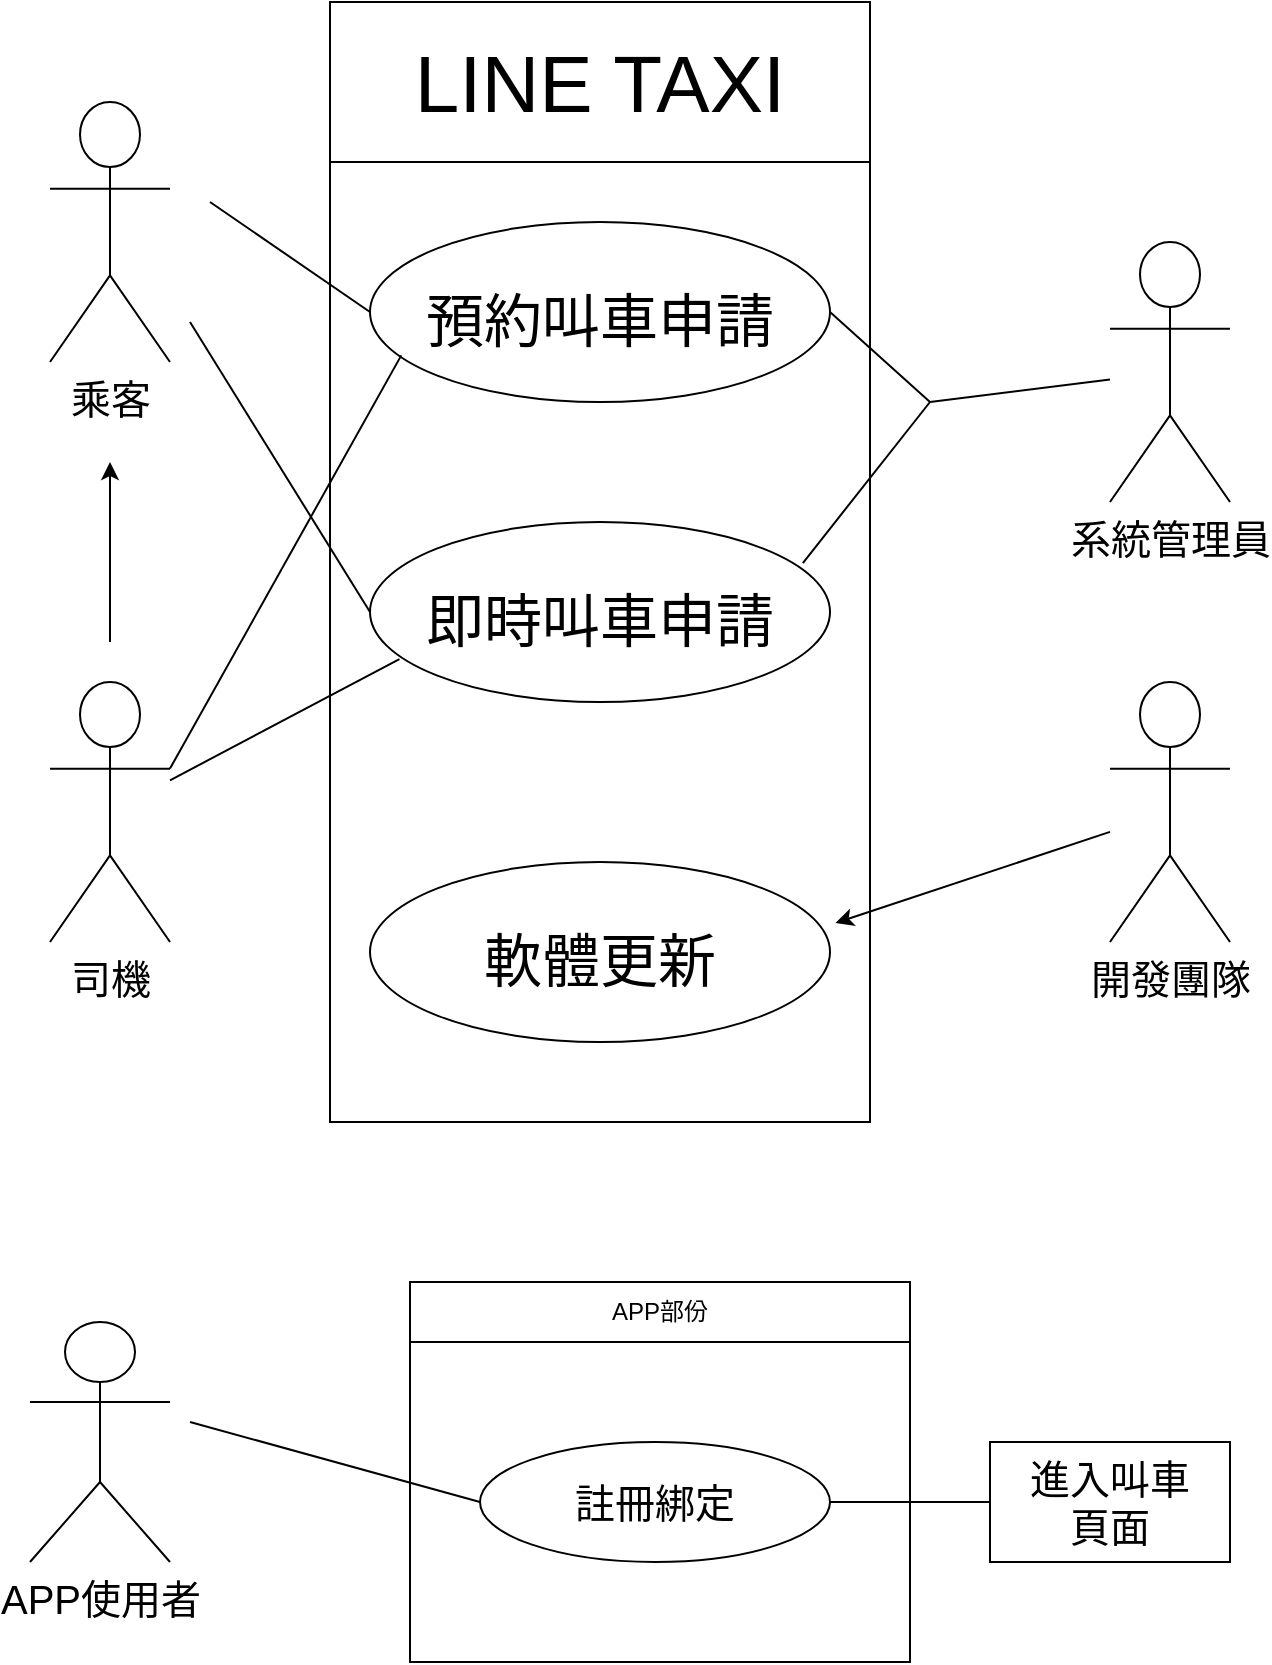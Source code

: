 <mxfile>
    <diagram id="wcwW6e0wuBS18QGlgBkM" name="第1頁">
        <mxGraphModel dx="1011" dy="509" grid="1" gridSize="10" guides="1" tooltips="1" connect="1" arrows="1" fold="1" page="1" pageScale="1" pageWidth="827" pageHeight="1169" math="0" shadow="0">
            <root>
                <mxCell id="0"/>
                <mxCell id="1" parent="0"/>
                <mxCell id="3" value="" style="rounded=0;whiteSpace=wrap;html=1;fillColor=none;" parent="1" vertex="1">
                    <mxGeometry x="230" y="50" width="270" height="560" as="geometry"/>
                </mxCell>
                <mxCell id="18" style="edgeStyle=none;html=1;entryX=0;entryY=0.5;entryDx=0;entryDy=0;fontSize=20;endArrow=none;endFill=0;" parent="1" target="10" edge="1">
                    <mxGeometry relative="1" as="geometry">
                        <mxPoint x="170" y="150" as="sourcePoint"/>
                    </mxGeometry>
                </mxCell>
                <mxCell id="19" style="edgeStyle=none;html=1;entryX=0;entryY=0.5;entryDx=0;entryDy=0;fontSize=20;endArrow=none;endFill=0;" parent="1" target="11" edge="1">
                    <mxGeometry relative="1" as="geometry">
                        <mxPoint x="160" y="210" as="sourcePoint"/>
                    </mxGeometry>
                </mxCell>
                <mxCell id="5" value="&lt;font style=&quot;font-size: 20px;&quot;&gt;乘客&lt;/font&gt;" style="shape=umlActor;verticalLabelPosition=bottom;verticalAlign=top;html=1;outlineConnect=0;fillColor=none;" parent="1" vertex="1">
                    <mxGeometry x="90" y="100" width="60" height="130" as="geometry"/>
                </mxCell>
                <mxCell id="26" style="edgeStyle=none;html=1;fontSize=20;endArrow=none;endFill=0;entryX=0.064;entryY=0.762;entryDx=0;entryDy=0;entryPerimeter=0;" parent="1" source="6" target="11" edge="1">
                    <mxGeometry relative="1" as="geometry">
                        <mxPoint x="270" y="370" as="targetPoint"/>
                    </mxGeometry>
                </mxCell>
                <mxCell id="27" style="edgeStyle=none;html=1;fontSize=20;endArrow=classic;endFill=1;" parent="1" edge="1">
                    <mxGeometry relative="1" as="geometry">
                        <mxPoint x="120.0" y="280" as="targetPoint"/>
                        <mxPoint x="120" y="370" as="sourcePoint"/>
                    </mxGeometry>
                </mxCell>
                <mxCell id="28" style="edgeStyle=none;html=1;exitX=1;exitY=0.333;exitDx=0;exitDy=0;exitPerimeter=0;fontSize=20;endArrow=none;endFill=0;entryX=0.068;entryY=0.741;entryDx=0;entryDy=0;entryPerimeter=0;" parent="1" source="6" target="10" edge="1">
                    <mxGeometry relative="1" as="geometry">
                        <mxPoint x="260" y="240" as="targetPoint"/>
                    </mxGeometry>
                </mxCell>
                <mxCell id="6" value="&lt;font style=&quot;font-size: 20px;&quot;&gt;司機&lt;/font&gt;" style="shape=umlActor;verticalLabelPosition=bottom;verticalAlign=top;html=1;outlineConnect=0;fillColor=none;" parent="1" vertex="1">
                    <mxGeometry x="90" y="390" width="60" height="130" as="geometry"/>
                </mxCell>
                <mxCell id="8" value="" style="rounded=0;whiteSpace=wrap;html=1;fillColor=none;" parent="1" vertex="1">
                    <mxGeometry x="230" y="50" width="270" height="80" as="geometry"/>
                </mxCell>
                <mxCell id="9" value="&lt;font style=&quot;font-size: 40px;&quot;&gt;LINE TAXI&lt;/font&gt;" style="text;html=1;strokeColor=none;fillColor=none;align=center;verticalAlign=middle;whiteSpace=wrap;rounded=0;" parent="1" vertex="1">
                    <mxGeometry x="230" y="50" width="270" height="80" as="geometry"/>
                </mxCell>
                <mxCell id="10" value="&lt;font style=&quot;font-size: 29px;&quot;&gt;預約叫車申請&lt;/font&gt;" style="ellipse;whiteSpace=wrap;html=1;fontSize=40;fillColor=none;" parent="1" vertex="1">
                    <mxGeometry x="250" y="160" width="230" height="90" as="geometry"/>
                </mxCell>
                <mxCell id="11" value="&lt;font style=&quot;font-size: 29px;&quot;&gt;即時叫車申請&lt;/font&gt;" style="ellipse;whiteSpace=wrap;html=1;fontSize=40;fillColor=none;" parent="1" vertex="1">
                    <mxGeometry x="250" y="310" width="230" height="90" as="geometry"/>
                </mxCell>
                <mxCell id="12" value="&lt;font style=&quot;font-size: 29px;&quot;&gt;軟體更新&lt;/font&gt;" style="ellipse;whiteSpace=wrap;html=1;fontSize=40;fillColor=none;" parent="1" vertex="1">
                    <mxGeometry x="250" y="480" width="230" height="90" as="geometry"/>
                </mxCell>
                <mxCell id="20" style="edgeStyle=none;html=1;fontSize=20;endArrow=none;endFill=0;" parent="1" source="16" edge="1">
                    <mxGeometry relative="1" as="geometry">
                        <mxPoint x="530" y="250" as="targetPoint"/>
                    </mxGeometry>
                </mxCell>
                <mxCell id="16" value="&lt;font style=&quot;font-size: 20px;&quot;&gt;系統管理員&lt;/font&gt;" style="shape=umlActor;verticalLabelPosition=bottom;verticalAlign=top;html=1;outlineConnect=0;fillColor=none;" parent="1" vertex="1">
                    <mxGeometry x="620" y="170" width="60" height="130" as="geometry"/>
                </mxCell>
                <mxCell id="25" style="edgeStyle=none;html=1;entryX=1.012;entryY=0.339;entryDx=0;entryDy=0;entryPerimeter=0;fontSize=20;endArrow=classic;endFill=1;" parent="1" source="17" target="12" edge="1">
                    <mxGeometry relative="1" as="geometry"/>
                </mxCell>
                <mxCell id="17" value="&lt;font style=&quot;font-size: 20px;&quot;&gt;開發團隊&lt;/font&gt;" style="shape=umlActor;verticalLabelPosition=bottom;verticalAlign=top;html=1;outlineConnect=0;fillColor=none;" parent="1" vertex="1">
                    <mxGeometry x="620" y="390" width="60" height="130" as="geometry"/>
                </mxCell>
                <mxCell id="21" value="" style="endArrow=none;html=1;fontSize=20;exitX=1;exitY=0.5;exitDx=0;exitDy=0;" parent="1" source="10" edge="1">
                    <mxGeometry width="50" height="50" relative="1" as="geometry">
                        <mxPoint x="390" y="350" as="sourcePoint"/>
                        <mxPoint x="530" y="250" as="targetPoint"/>
                    </mxGeometry>
                </mxCell>
                <mxCell id="23" value="" style="endArrow=none;html=1;fontSize=20;exitX=0.941;exitY=0.228;exitDx=0;exitDy=0;exitPerimeter=0;" parent="1" source="11" edge="1">
                    <mxGeometry width="50" height="50" relative="1" as="geometry">
                        <mxPoint x="480" y="300" as="sourcePoint"/>
                        <mxPoint x="530" y="250" as="targetPoint"/>
                    </mxGeometry>
                </mxCell>
                <mxCell id="33" value="" style="rounded=0;whiteSpace=wrap;html=1;" parent="1" vertex="1">
                    <mxGeometry x="270" y="690" width="250" height="190" as="geometry"/>
                </mxCell>
                <mxCell id="34" value="APP部份" style="rounded=0;whiteSpace=wrap;html=1;" parent="1" vertex="1">
                    <mxGeometry x="270" y="690" width="250" height="30" as="geometry"/>
                </mxCell>
                <mxCell id="41" style="edgeStyle=none;html=1;fontSize=20;endArrow=none;endFill=0;exitX=1;exitY=0.5;exitDx=0;exitDy=0;" parent="1" source="36" edge="1">
                    <mxGeometry relative="1" as="geometry">
                        <mxPoint x="590" y="800" as="targetPoint"/>
                    </mxGeometry>
                </mxCell>
                <mxCell id="36" value="&lt;font style=&quot;font-size: 20px;&quot;&gt;註冊綁定&lt;/font&gt;" style="ellipse;whiteSpace=wrap;html=1;" parent="1" vertex="1">
                    <mxGeometry x="305" y="770" width="175" height="60" as="geometry"/>
                </mxCell>
                <mxCell id="39" style="edgeStyle=none;html=1;fontSize=20;endArrow=none;endFill=0;entryX=0;entryY=0.5;entryDx=0;entryDy=0;" parent="1" target="36" edge="1">
                    <mxGeometry relative="1" as="geometry">
                        <mxPoint x="160" y="760" as="sourcePoint"/>
                    </mxGeometry>
                </mxCell>
                <mxCell id="38" value="APP使用者" style="shape=umlActor;verticalLabelPosition=bottom;verticalAlign=top;html=1;outlineConnect=0;fontSize=20;" parent="1" vertex="1">
                    <mxGeometry x="80" y="710" width="70" height="120" as="geometry"/>
                </mxCell>
                <mxCell id="42" value="進入叫車&lt;br&gt;頁面" style="rounded=0;whiteSpace=wrap;html=1;fontSize=20;" parent="1" vertex="1">
                    <mxGeometry x="560" y="770" width="120" height="60" as="geometry"/>
                </mxCell>
            </root>
        </mxGraphModel>
    </diagram>
</mxfile>